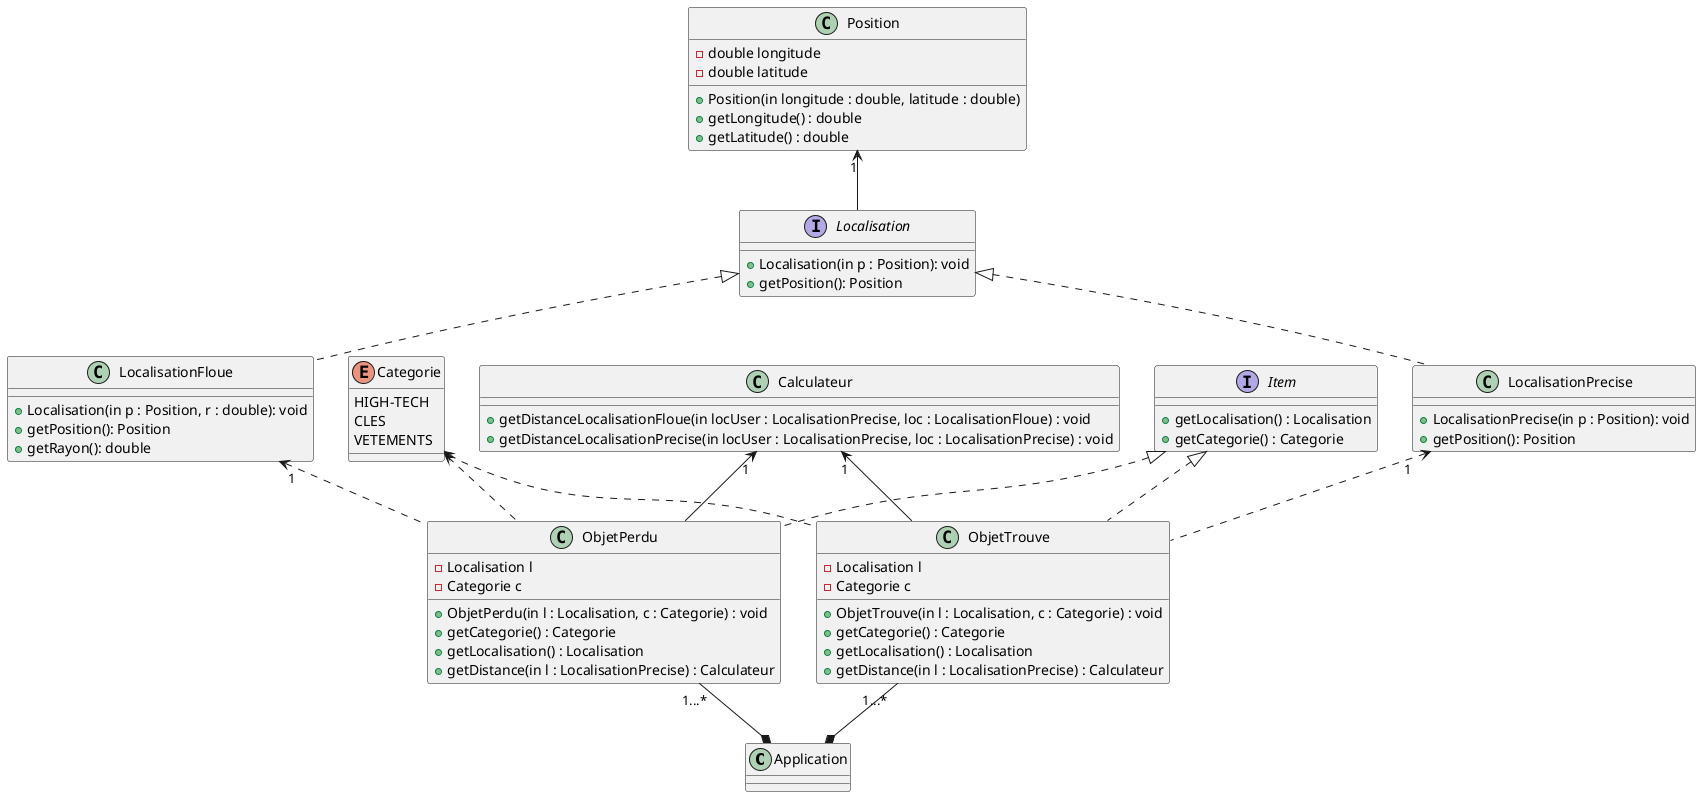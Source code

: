 @startuml
'https://plantuml.com/class-diagram

class Application
enum Categorie
{
    HIGH-TECH
    CLES
    VETEMENTS
}
class Calculateur
{
    +getDistanceLocalisationFloue(in locUser : LocalisationPrecise, loc : LocalisationFloue) : void
    +getDistanceLocalisationPrecise(in locUser : LocalisationPrecise, loc : LocalisationPrecise) : void
}
interface Item
{
    +getLocalisation() : Localisation
    +getCategorie() : Categorie
}
class ObjetTrouve
{
    -Localisation l
    -Categorie c
    +ObjetTrouve(in l : Localisation, c : Categorie) : void
    +getCategorie() : Categorie
    +getLocalisation() : Localisation
    +getDistance(in l : LocalisationPrecise) : Calculateur
}
class ObjetPerdu
{
    -Localisation l
    -Categorie c
    +ObjetPerdu(in l : Localisation, c : Categorie) : void
    +getCategorie() : Categorie
    +getLocalisation() : Localisation
    +getDistance(in l : LocalisationPrecise) : Calculateur
}
class Position
{
    - double longitude
    - double latitude
    + Position(in longitude : double, latitude : double)
    + getLongitude() : double
    + getLatitude() : double
}
interface Localisation
{
    +Localisation(in p : Position): void
    +getPosition(): Position
}
class LocalisationPrecise
{
    +LocalisationPrecise(in p : Position): void
    +getPosition(): Position
}
class LocalisationFloue
{
    +Localisation(in p : Position, r : double): void
    +getPosition(): Position
    +getRayon(): double
}


ObjetTrouve "1...*" --* Application
ObjetPerdu "1...*" --* Application

Categorie <.. ObjetTrouve
Categorie <.. ObjetPerdu

Item <|.. ObjetPerdu
Item <|.. ObjetTrouve


Localisation <|.. LocalisationPrecise
Localisation <|.. LocalisationFloue

LocalisationPrecise "1" <.. ObjetTrouve
LocalisationFloue "1" <.. ObjetPerdu

Position "1" <-- Localisation

Calculateur "1" <-- ObjetTrouve
Calculateur "1" <-- ObjetPerdu

@enduml